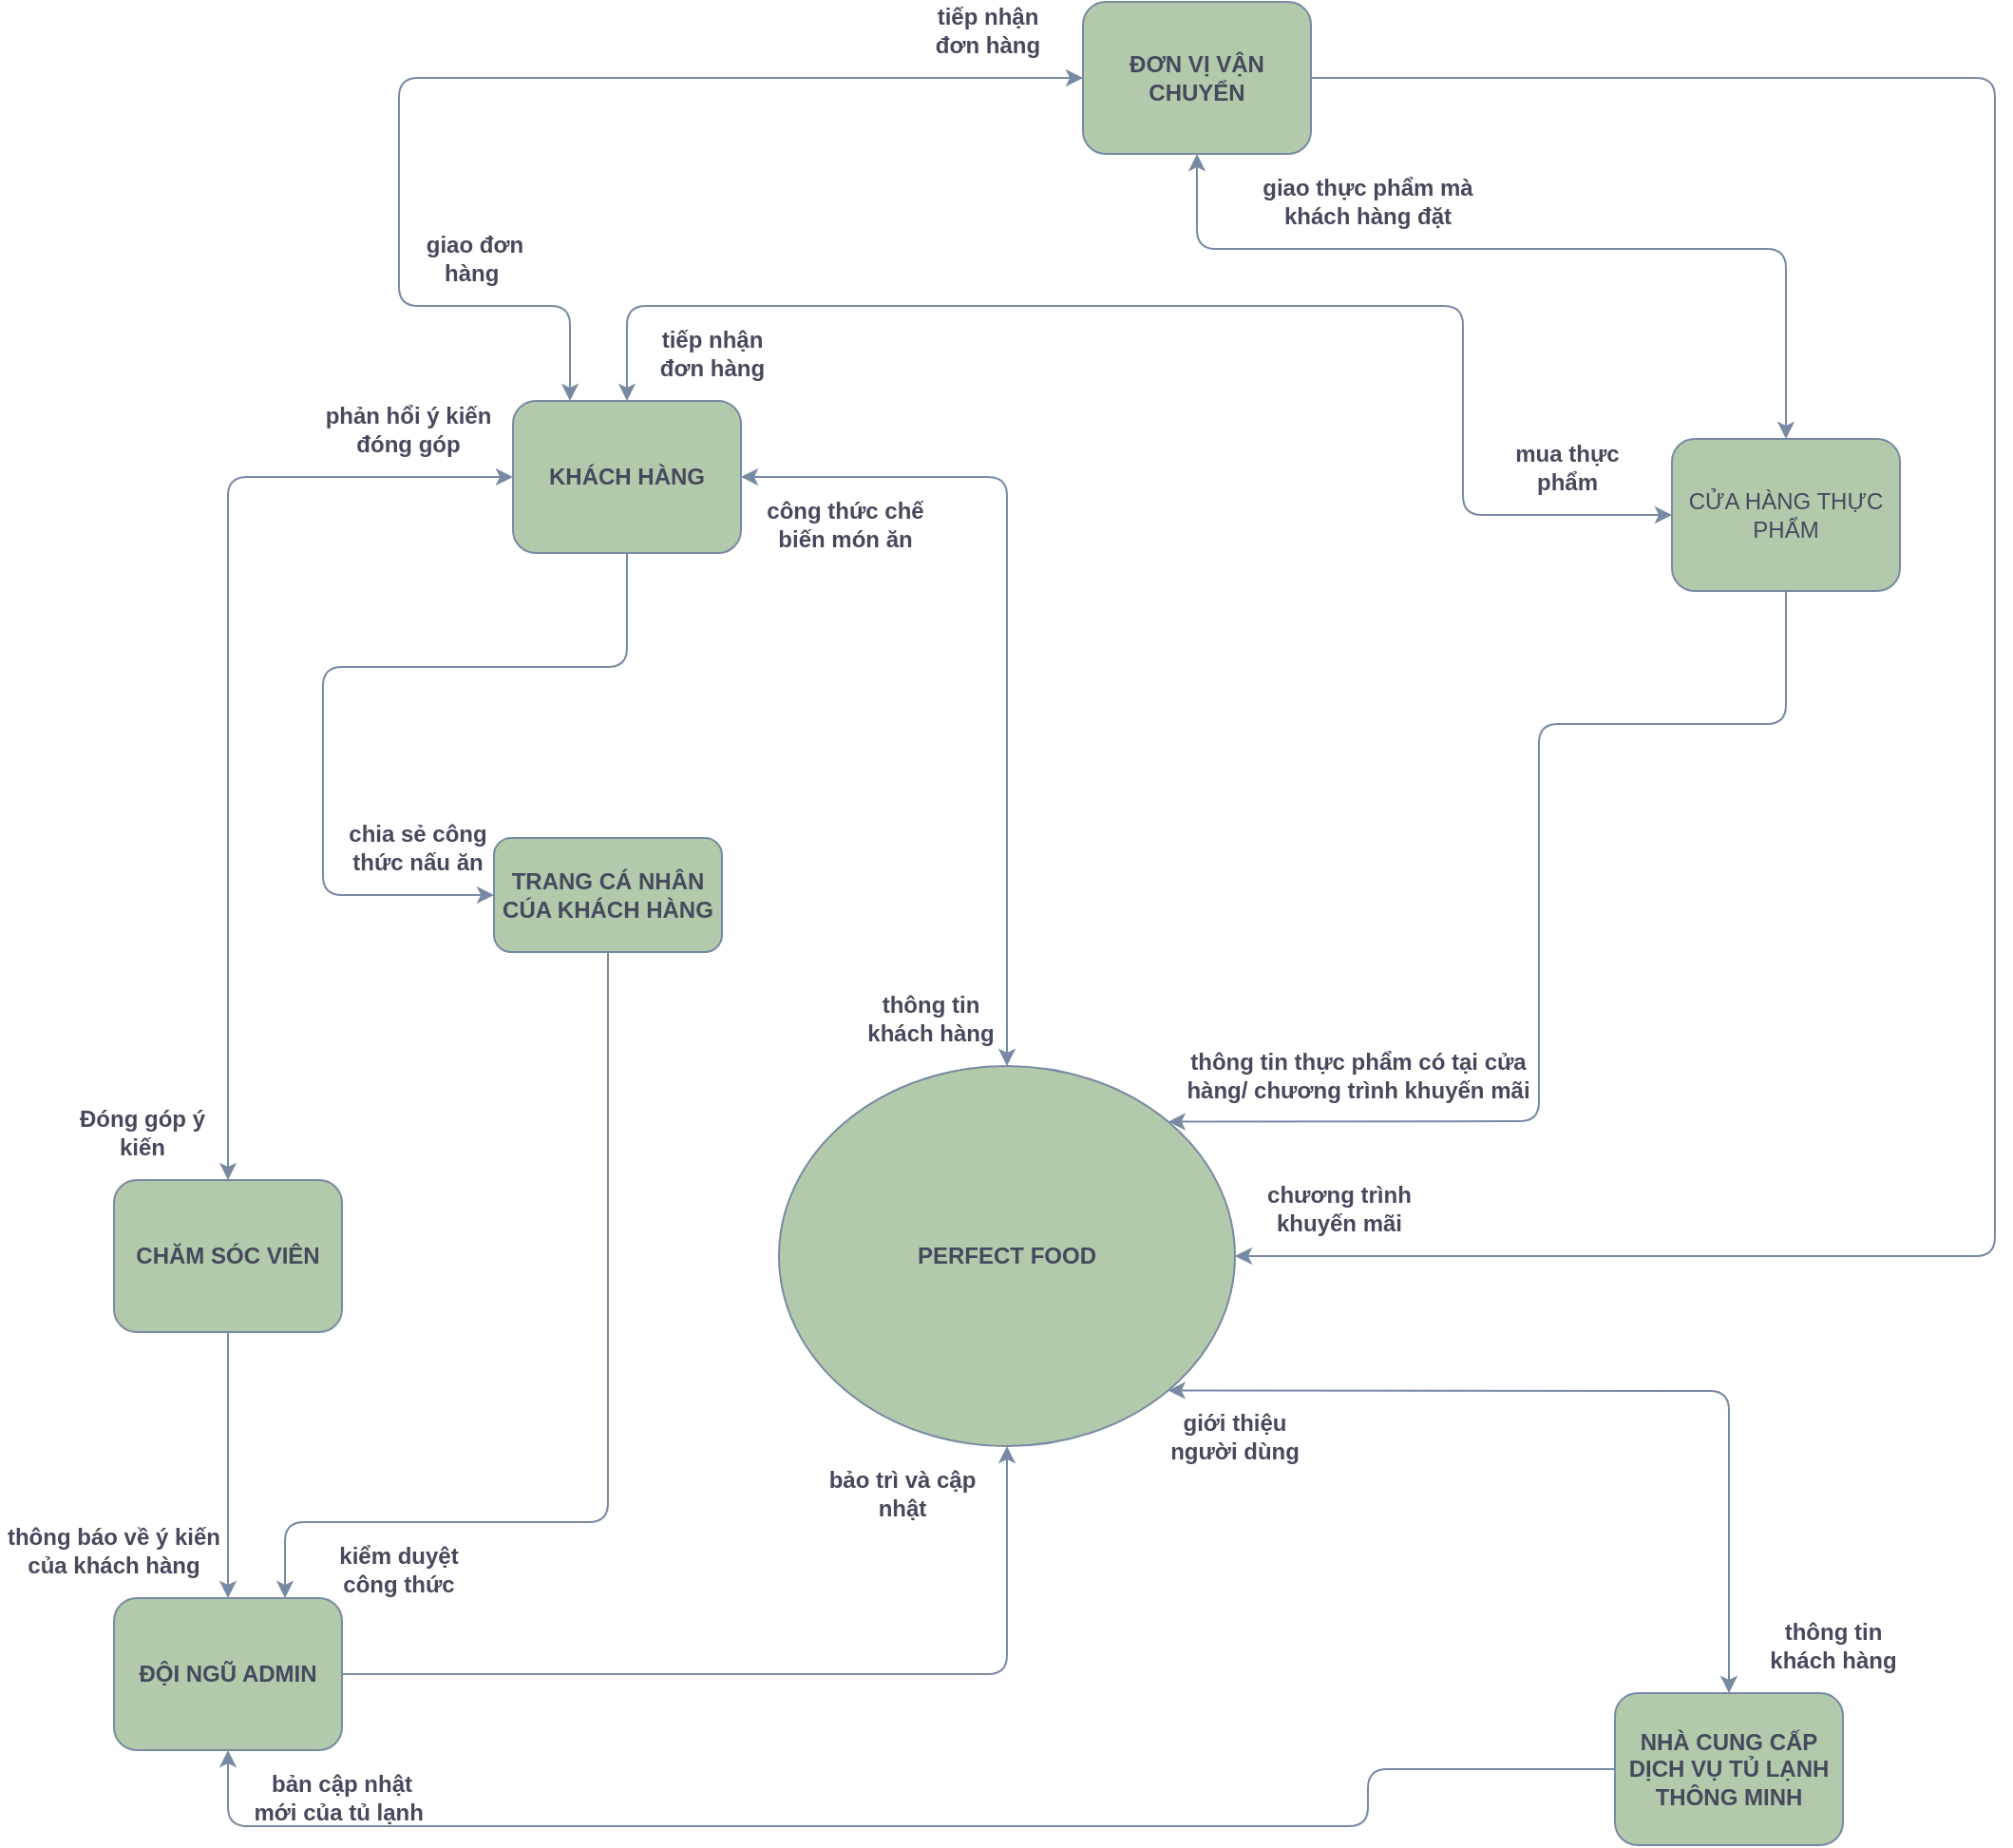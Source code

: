 <mxfile version="21.4.0" type="github">
  <diagram id="C5RBs43oDa-KdzZeNtuy" name="Page-1">
    <mxGraphModel dx="3169" dy="2260" grid="1" gridSize="10" guides="1" tooltips="1" connect="1" arrows="1" fold="1" page="0" pageScale="1" pageWidth="827" pageHeight="1169" math="0" shadow="0">
      <root>
        <mxCell id="WIyWlLk6GJQsqaUBKTNV-0" />
        <mxCell id="WIyWlLk6GJQsqaUBKTNV-1" parent="WIyWlLk6GJQsqaUBKTNV-0" />
        <mxCell id="brgSCZPw68hykLZIwyt1-0" value="&lt;b&gt;PERFECT FOOD&lt;/b&gt;" style="ellipse;whiteSpace=wrap;html=1;rounded=1;labelBackgroundColor=none;fillColor=#B2C9AB;strokeColor=#788AA3;fontColor=#46495D;" vertex="1" parent="WIyWlLk6GJQsqaUBKTNV-1">
          <mxGeometry x="400" y="-280" width="240" height="200" as="geometry" />
        </mxCell>
        <mxCell id="brgSCZPw68hykLZIwyt1-1" value="&lt;b&gt;KHÁCH HÀNG&lt;/b&gt;" style="rounded=1;whiteSpace=wrap;html=1;labelBackgroundColor=none;fillColor=#B2C9AB;strokeColor=#788AA3;fontColor=#46495D;" vertex="1" parent="WIyWlLk6GJQsqaUBKTNV-1">
          <mxGeometry x="260" y="-630" width="120" height="80" as="geometry" />
        </mxCell>
        <mxCell id="brgSCZPw68hykLZIwyt1-2" value="&lt;b&gt;ĐƠN VỊ VẬN CHUYỂN&lt;/b&gt;" style="rounded=1;whiteSpace=wrap;html=1;labelBackgroundColor=none;fillColor=#B2C9AB;strokeColor=#788AA3;fontColor=#46495D;" vertex="1" parent="WIyWlLk6GJQsqaUBKTNV-1">
          <mxGeometry x="560" y="-840" width="120" height="80" as="geometry" />
        </mxCell>
        <mxCell id="brgSCZPw68hykLZIwyt1-3" value="CỬA HÀNG THỰC PHẨM" style="rounded=1;whiteSpace=wrap;html=1;labelBackgroundColor=none;fillColor=#B2C9AB;strokeColor=#788AA3;fontColor=#46495D;" vertex="1" parent="WIyWlLk6GJQsqaUBKTNV-1">
          <mxGeometry x="870" y="-610" width="120" height="80" as="geometry" />
        </mxCell>
        <mxCell id="brgSCZPw68hykLZIwyt1-5" value="&lt;b&gt;ĐỘI NGŨ ADMIN&lt;/b&gt;" style="rounded=1;whiteSpace=wrap;html=1;labelBackgroundColor=none;fillColor=#B2C9AB;strokeColor=#788AA3;fontColor=#46495D;" vertex="1" parent="WIyWlLk6GJQsqaUBKTNV-1">
          <mxGeometry x="50" width="120" height="80" as="geometry" />
        </mxCell>
        <mxCell id="brgSCZPw68hykLZIwyt1-6" value="&lt;b&gt;NHÀ CUNG CẤP DỊCH VỤ TỦ LẠNH THÔNG MINH&lt;/b&gt;" style="rounded=1;whiteSpace=wrap;html=1;labelBackgroundColor=none;fillColor=#B2C9AB;strokeColor=#788AA3;fontColor=#46495D;" vertex="1" parent="WIyWlLk6GJQsqaUBKTNV-1">
          <mxGeometry x="840" y="50" width="120" height="80" as="geometry" />
        </mxCell>
        <mxCell id="brgSCZPw68hykLZIwyt1-10" value="&lt;b&gt;công thức chế biến món ăn&lt;/b&gt;" style="text;html=1;strokeColor=none;fillColor=none;align=center;verticalAlign=middle;whiteSpace=wrap;rounded=1;labelBackgroundColor=none;fontColor=#46495D;" vertex="1" parent="WIyWlLk6GJQsqaUBKTNV-1">
          <mxGeometry x="390" y="-580" width="90" height="30" as="geometry" />
        </mxCell>
        <mxCell id="brgSCZPw68hykLZIwyt1-11" value="&lt;b&gt;chia sẻ công thức nấu ăn&lt;/b&gt;" style="text;html=1;strokeColor=none;fillColor=none;align=center;verticalAlign=middle;whiteSpace=wrap;rounded=1;rotation=0;labelBackgroundColor=none;fontColor=#46495D;" vertex="1" parent="WIyWlLk6GJQsqaUBKTNV-1">
          <mxGeometry x="170" y="-410" width="80" height="30" as="geometry" />
        </mxCell>
        <mxCell id="brgSCZPw68hykLZIwyt1-16" value="&lt;b&gt;Đóng góp ý kiến&lt;/b&gt;" style="text;html=1;strokeColor=none;fillColor=none;align=center;verticalAlign=middle;whiteSpace=wrap;rounded=1;labelBackgroundColor=none;fontColor=#46495D;" vertex="1" parent="WIyWlLk6GJQsqaUBKTNV-1">
          <mxGeometry x="30" y="-260" width="70" height="30" as="geometry" />
        </mxCell>
        <mxCell id="brgSCZPw68hykLZIwyt1-18" value="&lt;b&gt;thông tin khách hàng&lt;/b&gt;" style="text;html=1;strokeColor=none;fillColor=none;align=center;verticalAlign=middle;whiteSpace=wrap;rounded=1;labelBackgroundColor=none;fontColor=#46495D;" vertex="1" parent="WIyWlLk6GJQsqaUBKTNV-1">
          <mxGeometry x="440" y="-320" width="80" height="30" as="geometry" />
        </mxCell>
        <mxCell id="brgSCZPw68hykLZIwyt1-20" value="" style="endArrow=classic;startArrow=classic;html=1;rounded=1;entryX=0.5;entryY=0;entryDx=0;entryDy=0;labelBackgroundColor=none;strokeColor=#788AA3;fontColor=default;" edge="1" parent="WIyWlLk6GJQsqaUBKTNV-1" source="brgSCZPw68hykLZIwyt1-1" target="brgSCZPw68hykLZIwyt1-24">
          <mxGeometry width="50" height="50" relative="1" as="geometry">
            <mxPoint x="110" y="-380" as="sourcePoint" />
            <mxPoint x="100" y="-220" as="targetPoint" />
            <Array as="points">
              <mxPoint x="110" y="-590" />
            </Array>
          </mxGeometry>
        </mxCell>
        <mxCell id="brgSCZPw68hykLZIwyt1-22" value="&lt;b&gt;phản hổi ý kiến đóng góp&lt;/b&gt;" style="text;html=1;strokeColor=none;fillColor=none;align=center;verticalAlign=middle;whiteSpace=wrap;rounded=1;labelBackgroundColor=none;fontColor=#46495D;" vertex="1" parent="WIyWlLk6GJQsqaUBKTNV-1">
          <mxGeometry x="160" y="-630" width="90" height="30" as="geometry" />
        </mxCell>
        <mxCell id="brgSCZPw68hykLZIwyt1-24" value="&lt;b&gt;CHĂM SÓC VIÊN&lt;/b&gt;" style="rounded=1;whiteSpace=wrap;html=1;labelBackgroundColor=none;fillColor=#B2C9AB;strokeColor=#788AA3;fontColor=#46495D;" vertex="1" parent="WIyWlLk6GJQsqaUBKTNV-1">
          <mxGeometry x="50" y="-220" width="120" height="80" as="geometry" />
        </mxCell>
        <mxCell id="brgSCZPw68hykLZIwyt1-25" value="" style="endArrow=classic;html=1;rounded=1;exitX=0.5;exitY=1;exitDx=0;exitDy=0;entryX=0.5;entryY=0;entryDx=0;entryDy=0;labelBackgroundColor=none;strokeColor=#788AA3;fontColor=default;" edge="1" parent="WIyWlLk6GJQsqaUBKTNV-1" source="brgSCZPw68hykLZIwyt1-24" target="brgSCZPw68hykLZIwyt1-5">
          <mxGeometry width="50" height="50" relative="1" as="geometry">
            <mxPoint x="80" y="-50" as="sourcePoint" />
            <mxPoint x="130" y="-100" as="targetPoint" />
          </mxGeometry>
        </mxCell>
        <mxCell id="brgSCZPw68hykLZIwyt1-26" value="&lt;b&gt;thông báo về ý kiến của khách hàng&lt;/b&gt;" style="text;html=1;strokeColor=none;fillColor=none;align=center;verticalAlign=middle;whiteSpace=wrap;rounded=1;labelBackgroundColor=none;fontColor=#46495D;" vertex="1" parent="WIyWlLk6GJQsqaUBKTNV-1">
          <mxGeometry x="-10" y="-40" width="120" height="30" as="geometry" />
        </mxCell>
        <mxCell id="brgSCZPw68hykLZIwyt1-27" value="" style="endArrow=classic;html=1;rounded=1;exitX=1;exitY=0.5;exitDx=0;exitDy=0;entryX=0.5;entryY=1;entryDx=0;entryDy=0;labelBackgroundColor=none;strokeColor=#788AA3;fontColor=default;" edge="1" parent="WIyWlLk6GJQsqaUBKTNV-1" source="brgSCZPw68hykLZIwyt1-5" target="brgSCZPw68hykLZIwyt1-0">
          <mxGeometry width="50" height="50" relative="1" as="geometry">
            <mxPoint x="320" y="60" as="sourcePoint" />
            <mxPoint x="370" y="10" as="targetPoint" />
            <Array as="points">
              <mxPoint x="520" y="40" />
            </Array>
          </mxGeometry>
        </mxCell>
        <mxCell id="brgSCZPw68hykLZIwyt1-28" value="&lt;b&gt;bảo trì và cập nhật&lt;/b&gt;" style="text;html=1;strokeColor=none;fillColor=none;align=center;verticalAlign=middle;whiteSpace=wrap;rounded=1;labelBackgroundColor=none;fontColor=#46495D;" vertex="1" parent="WIyWlLk6GJQsqaUBKTNV-1">
          <mxGeometry x="420" y="-70" width="90" height="30" as="geometry" />
        </mxCell>
        <mxCell id="brgSCZPw68hykLZIwyt1-29" value="&lt;b&gt;TRANG CÁ NHÂN CÚA KHÁCH HÀNG&lt;/b&gt;" style="rounded=1;whiteSpace=wrap;html=1;labelBackgroundColor=none;fillColor=#B2C9AB;strokeColor=#788AA3;fontColor=#46495D;" vertex="1" parent="WIyWlLk6GJQsqaUBKTNV-1">
          <mxGeometry x="250" y="-400" width="120" height="60" as="geometry" />
        </mxCell>
        <mxCell id="brgSCZPw68hykLZIwyt1-31" value="" style="endArrow=classic;startArrow=classic;html=1;rounded=1;labelBackgroundColor=none;strokeColor=#788AA3;fontColor=default;" edge="1" parent="WIyWlLk6GJQsqaUBKTNV-1" source="brgSCZPw68hykLZIwyt1-0" target="brgSCZPw68hykLZIwyt1-1">
          <mxGeometry width="50" height="50" relative="1" as="geometry">
            <mxPoint x="450" y="-520" as="sourcePoint" />
            <mxPoint x="500" y="-570" as="targetPoint" />
            <Array as="points">
              <mxPoint x="520" y="-590" />
            </Array>
          </mxGeometry>
        </mxCell>
        <mxCell id="brgSCZPw68hykLZIwyt1-34" value="" style="endArrow=classic;html=1;rounded=1;exitX=0.5;exitY=1;exitDx=0;exitDy=0;entryX=0.75;entryY=0;entryDx=0;entryDy=0;labelBackgroundColor=none;strokeColor=#788AA3;fontColor=default;" edge="1" parent="WIyWlLk6GJQsqaUBKTNV-1" source="brgSCZPw68hykLZIwyt1-29" target="brgSCZPw68hykLZIwyt1-5">
          <mxGeometry width="50" height="50" relative="1" as="geometry">
            <mxPoint x="280" y="-220" as="sourcePoint" />
            <mxPoint x="330" y="-270" as="targetPoint" />
            <Array as="points">
              <mxPoint x="310" y="-40" />
              <mxPoint x="270" y="-40" />
              <mxPoint x="200" y="-40" />
              <mxPoint x="140" y="-40" />
            </Array>
          </mxGeometry>
        </mxCell>
        <mxCell id="brgSCZPw68hykLZIwyt1-35" value="&lt;b&gt;kiểm duyệt công thức&lt;/b&gt;" style="text;html=1;strokeColor=none;fillColor=none;align=center;verticalAlign=middle;whiteSpace=wrap;rounded=1;labelBackgroundColor=none;fontColor=#46495D;" vertex="1" parent="WIyWlLk6GJQsqaUBKTNV-1">
          <mxGeometry x="160" y="-30" width="80" height="30" as="geometry" />
        </mxCell>
        <mxCell id="brgSCZPw68hykLZIwyt1-36" value="" style="endArrow=classic;startArrow=classic;html=1;rounded=1;labelBackgroundColor=none;strokeColor=#788AA3;fontColor=default;" edge="1" parent="WIyWlLk6GJQsqaUBKTNV-1" source="brgSCZPw68hykLZIwyt1-1" target="brgSCZPw68hykLZIwyt1-3">
          <mxGeometry width="50" height="50" relative="1" as="geometry">
            <mxPoint x="340" y="-660" as="sourcePoint" />
            <mxPoint x="390" y="-710" as="targetPoint" />
            <Array as="points">
              <mxPoint x="320" y="-680" />
              <mxPoint x="760" y="-680" />
              <mxPoint x="760" y="-570" />
            </Array>
          </mxGeometry>
        </mxCell>
        <mxCell id="brgSCZPw68hykLZIwyt1-37" value="&lt;b&gt;mua thực phẩm&lt;/b&gt;" style="text;html=1;strokeColor=none;fillColor=none;align=center;verticalAlign=middle;whiteSpace=wrap;rounded=1;labelBackgroundColor=none;fontColor=#46495D;" vertex="1" parent="WIyWlLk6GJQsqaUBKTNV-1">
          <mxGeometry x="780" y="-610" width="70" height="30" as="geometry" />
        </mxCell>
        <mxCell id="brgSCZPw68hykLZIwyt1-38" value="" style="endArrow=classic;html=1;rounded=1;exitX=0.5;exitY=1;exitDx=0;exitDy=0;entryX=1;entryY=0;entryDx=0;entryDy=0;labelBackgroundColor=none;strokeColor=#788AA3;fontColor=default;" edge="1" parent="WIyWlLk6GJQsqaUBKTNV-1" source="brgSCZPw68hykLZIwyt1-3" target="brgSCZPw68hykLZIwyt1-0">
          <mxGeometry width="50" height="50" relative="1" as="geometry">
            <mxPoint x="800" y="-320" as="sourcePoint" />
            <mxPoint x="850" y="-370" as="targetPoint" />
            <Array as="points">
              <mxPoint x="930" y="-460" />
              <mxPoint x="800" y="-460" />
              <mxPoint x="800" y="-251" />
            </Array>
          </mxGeometry>
        </mxCell>
        <mxCell id="brgSCZPw68hykLZIwyt1-39" value="&lt;b&gt;thông tin thực phẩm có tại cửa hàng/ chương trình khuyến mãi&lt;/b&gt;" style="text;html=1;strokeColor=none;fillColor=none;align=center;verticalAlign=middle;whiteSpace=wrap;rounded=1;labelBackgroundColor=none;fontColor=#46495D;" vertex="1" parent="WIyWlLk6GJQsqaUBKTNV-1">
          <mxGeometry x="610" y="-290" width="190" height="30" as="geometry" />
        </mxCell>
        <mxCell id="brgSCZPw68hykLZIwyt1-40" value="" style="endArrow=classic;html=1;rounded=1;exitX=1;exitY=0.5;exitDx=0;exitDy=0;entryX=1;entryY=0.5;entryDx=0;entryDy=0;labelBackgroundColor=none;strokeColor=#788AA3;fontColor=default;" edge="1" parent="WIyWlLk6GJQsqaUBKTNV-1" source="brgSCZPw68hykLZIwyt1-2" target="brgSCZPw68hykLZIwyt1-0">
          <mxGeometry width="50" height="50" relative="1" as="geometry">
            <mxPoint x="610" y="-410" as="sourcePoint" />
            <mxPoint x="660" y="-460" as="targetPoint" />
            <Array as="points">
              <mxPoint x="1040" y="-800" />
              <mxPoint x="1040" y="-180" />
            </Array>
          </mxGeometry>
        </mxCell>
        <mxCell id="brgSCZPw68hykLZIwyt1-41" value="&lt;b&gt;chương trình khuyến mãi&lt;/b&gt;" style="text;html=1;strokeColor=none;fillColor=none;align=center;verticalAlign=middle;whiteSpace=wrap;rounded=1;labelBackgroundColor=none;fontColor=#46495D;" vertex="1" parent="WIyWlLk6GJQsqaUBKTNV-1">
          <mxGeometry x="650" y="-220" width="90" height="30" as="geometry" />
        </mxCell>
        <mxCell id="brgSCZPw68hykLZIwyt1-42" value="" style="endArrow=classic;startArrow=classic;html=1;rounded=1;labelBackgroundColor=none;strokeColor=#788AA3;fontColor=default;" edge="1" parent="WIyWlLk6GJQsqaUBKTNV-1" source="brgSCZPw68hykLZIwyt1-3" target="brgSCZPw68hykLZIwyt1-2">
          <mxGeometry width="50" height="50" relative="1" as="geometry">
            <mxPoint x="920" y="-670" as="sourcePoint" />
            <mxPoint x="970" y="-720" as="targetPoint" />
            <Array as="points">
              <mxPoint x="930" y="-710" />
              <mxPoint x="620" y="-710" />
            </Array>
          </mxGeometry>
        </mxCell>
        <mxCell id="brgSCZPw68hykLZIwyt1-43" value="&lt;b&gt;giao thực phẩm mà khách hàng đặt&lt;/b&gt;" style="text;html=1;strokeColor=none;fillColor=none;align=center;verticalAlign=middle;whiteSpace=wrap;rounded=1;labelBackgroundColor=none;fontColor=#46495D;" vertex="1" parent="WIyWlLk6GJQsqaUBKTNV-1">
          <mxGeometry x="640" y="-750" width="140" height="30" as="geometry" />
        </mxCell>
        <mxCell id="brgSCZPw68hykLZIwyt1-45" value="" style="endArrow=classic;startArrow=classic;html=1;rounded=1;entryX=0.25;entryY=0;entryDx=0;entryDy=0;labelBackgroundColor=none;strokeColor=#788AA3;fontColor=default;" edge="1" parent="WIyWlLk6GJQsqaUBKTNV-1" source="brgSCZPw68hykLZIwyt1-2" target="brgSCZPw68hykLZIwyt1-1">
          <mxGeometry width="50" height="50" relative="1" as="geometry">
            <mxPoint x="350" y="-780" as="sourcePoint" />
            <mxPoint x="270" y="-640" as="targetPoint" />
            <Array as="points">
              <mxPoint x="290" y="-800" />
              <mxPoint x="200" y="-800" />
              <mxPoint x="200" y="-760" />
              <mxPoint x="200" y="-680" />
              <mxPoint x="290" y="-680" />
            </Array>
          </mxGeometry>
        </mxCell>
        <mxCell id="brgSCZPw68hykLZIwyt1-47" value="&lt;b&gt;giao đơn hàng&amp;nbsp;&lt;/b&gt;" style="text;html=1;strokeColor=none;fillColor=none;align=center;verticalAlign=middle;whiteSpace=wrap;rounded=1;labelBackgroundColor=none;fontColor=#46495D;" vertex="1" parent="WIyWlLk6GJQsqaUBKTNV-1">
          <mxGeometry x="210" y="-720" width="60" height="30" as="geometry" />
        </mxCell>
        <mxCell id="brgSCZPw68hykLZIwyt1-48" value="&lt;b&gt;tiếp nhận đơn hàng&lt;/b&gt;" style="text;html=1;strokeColor=none;fillColor=none;align=center;verticalAlign=middle;whiteSpace=wrap;rounded=1;labelBackgroundColor=none;fontColor=#46495D;" vertex="1" parent="WIyWlLk6GJQsqaUBKTNV-1">
          <mxGeometry x="330" y="-670" width="70" height="30" as="geometry" />
        </mxCell>
        <mxCell id="brgSCZPw68hykLZIwyt1-50" value="&lt;b style=&quot;border-color: var(--border-color);&quot;&gt;tiếp nhận đơn hàng&lt;/b&gt;" style="text;html=1;strokeColor=none;fillColor=none;align=center;verticalAlign=middle;whiteSpace=wrap;rounded=1;labelBackgroundColor=none;fontColor=#46495D;" vertex="1" parent="WIyWlLk6GJQsqaUBKTNV-1">
          <mxGeometry x="480" y="-840" width="60" height="30" as="geometry" />
        </mxCell>
        <mxCell id="brgSCZPw68hykLZIwyt1-51" value="" style="endArrow=classic;html=1;rounded=1;exitX=0.5;exitY=1;exitDx=0;exitDy=0;entryX=0;entryY=0.5;entryDx=0;entryDy=0;labelBackgroundColor=none;strokeColor=#788AA3;fontColor=default;" edge="1" parent="WIyWlLk6GJQsqaUBKTNV-1" source="brgSCZPw68hykLZIwyt1-1" target="brgSCZPw68hykLZIwyt1-29">
          <mxGeometry width="50" height="50" relative="1" as="geometry">
            <mxPoint x="220" y="-440" as="sourcePoint" />
            <mxPoint x="270" y="-490" as="targetPoint" />
            <Array as="points">
              <mxPoint x="320" y="-490" />
              <mxPoint x="160" y="-490" />
              <mxPoint x="160" y="-370" />
            </Array>
          </mxGeometry>
        </mxCell>
        <mxCell id="brgSCZPw68hykLZIwyt1-52" value="" style="endArrow=classic;startArrow=classic;html=1;rounded=1;exitX=1;exitY=1;exitDx=0;exitDy=0;entryX=0.5;entryY=0;entryDx=0;entryDy=0;labelBackgroundColor=none;strokeColor=#788AA3;fontColor=default;" edge="1" parent="WIyWlLk6GJQsqaUBKTNV-1" source="brgSCZPw68hykLZIwyt1-0" target="brgSCZPw68hykLZIwyt1-6">
          <mxGeometry width="50" height="50" relative="1" as="geometry">
            <mxPoint x="660" y="-10" as="sourcePoint" />
            <mxPoint x="710" y="-60" as="targetPoint" />
            <Array as="points">
              <mxPoint x="900" y="-109" />
            </Array>
          </mxGeometry>
        </mxCell>
        <mxCell id="brgSCZPw68hykLZIwyt1-53" value="&lt;b&gt;giới thiệu người dùng&lt;/b&gt;" style="text;html=1;strokeColor=none;fillColor=none;align=center;verticalAlign=middle;whiteSpace=wrap;rounded=1;labelBackgroundColor=none;fontColor=#46495D;" vertex="1" parent="WIyWlLk6GJQsqaUBKTNV-1">
          <mxGeometry x="600" y="-100" width="80" height="30" as="geometry" />
        </mxCell>
        <mxCell id="brgSCZPw68hykLZIwyt1-55" value="&lt;b&gt;thông tin khách hàng&lt;/b&gt;" style="text;html=1;strokeColor=none;fillColor=none;align=center;verticalAlign=middle;whiteSpace=wrap;rounded=1;labelBackgroundColor=none;fontColor=#46495D;" vertex="1" parent="WIyWlLk6GJQsqaUBKTNV-1">
          <mxGeometry x="910" y="10" width="90" height="30" as="geometry" />
        </mxCell>
        <mxCell id="brgSCZPw68hykLZIwyt1-56" value="" style="endArrow=classic;html=1;rounded=1;exitX=0;exitY=0.5;exitDx=0;exitDy=0;entryX=0.5;entryY=1;entryDx=0;entryDy=0;labelBackgroundColor=none;strokeColor=#788AA3;fontColor=default;" edge="1" parent="WIyWlLk6GJQsqaUBKTNV-1" source="brgSCZPw68hykLZIwyt1-6" target="brgSCZPw68hykLZIwyt1-5">
          <mxGeometry width="50" height="50" relative="1" as="geometry">
            <mxPoint x="660" y="110" as="sourcePoint" />
            <mxPoint x="100" y="100" as="targetPoint" />
            <Array as="points">
              <mxPoint x="710" y="90" />
              <mxPoint x="710" y="120" />
              <mxPoint x="110" y="120" />
            </Array>
          </mxGeometry>
        </mxCell>
        <mxCell id="brgSCZPw68hykLZIwyt1-57" value="&lt;b&gt;bản cập nhật mới của tủ lạnh&amp;nbsp;&lt;/b&gt;" style="text;html=1;strokeColor=none;fillColor=none;align=center;verticalAlign=middle;whiteSpace=wrap;rounded=1;labelBackgroundColor=none;fontColor=#46495D;" vertex="1" parent="WIyWlLk6GJQsqaUBKTNV-1">
          <mxGeometry x="120" y="90" width="100" height="30" as="geometry" />
        </mxCell>
      </root>
    </mxGraphModel>
  </diagram>
</mxfile>
